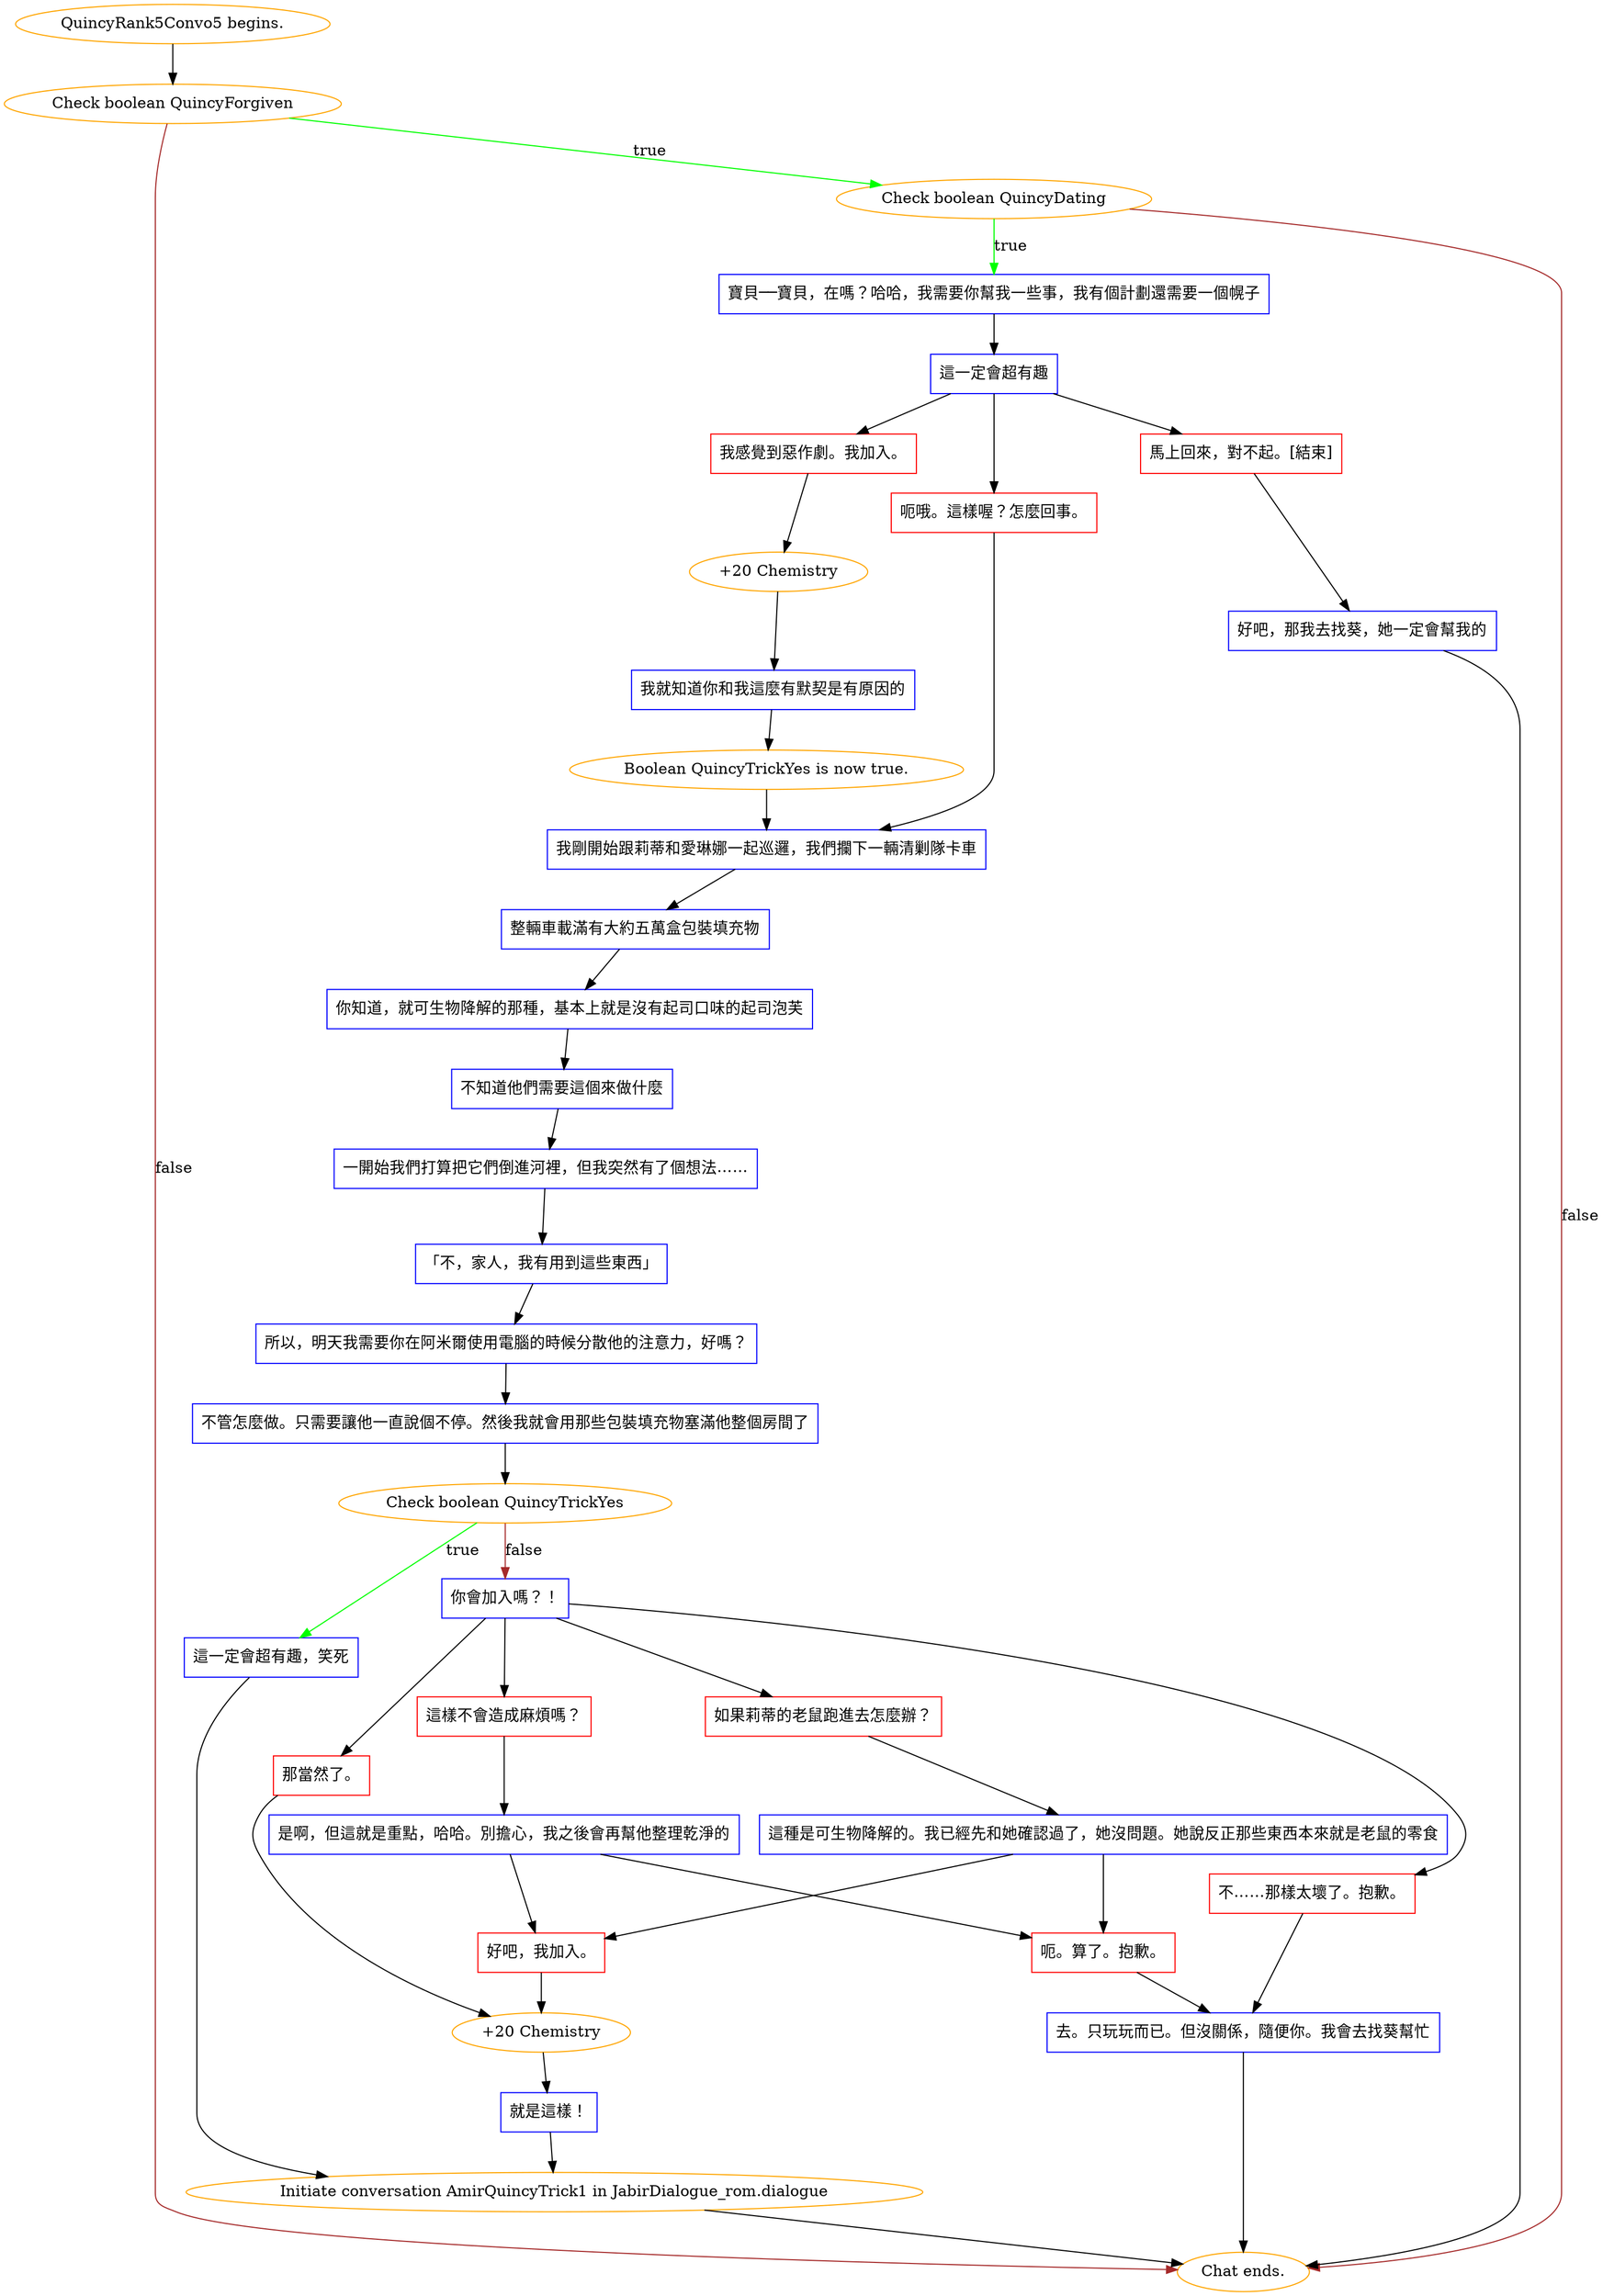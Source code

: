 digraph {
	"QuincyRank5Convo5 begins." [color=orange];
		"QuincyRank5Convo5 begins." -> j2406381004;
	j2406381004 [label="Check boolean QuincyForgiven",color=orange];
		j2406381004 -> j2463720372 [label=true,color=green];
		j2406381004 -> "Chat ends." [label=false,color=brown];
	j2463720372 [label="Check boolean QuincyDating",color=orange];
		j2463720372 -> j4100761560 [label=true,color=green];
		j2463720372 -> "Chat ends." [label=false,color=brown];
	"Chat ends." [color=orange];
	j4100761560 [label="寶貝──寶貝，在嗎？哈哈，我需要你幫我一些事，我有個計劃還需要一個幌子",shape=box,color=blue];
		j4100761560 -> j510024302;
	j510024302 [label="這一定會超有趣",shape=box,color=blue];
		j510024302 -> j1408873872;
		j510024302 -> j2299583467;
		j510024302 -> j659255470;
	j1408873872 [label="我感覺到惡作劇。我加入。",shape=box,color=red];
		j1408873872 -> j3090654685;
	j2299583467 [label="呃哦。這樣喔？怎麼回事。",shape=box,color=red];
		j2299583467 -> j3610355548;
	j659255470 [label="馬上回來，對不起。[結束]",shape=box,color=red];
		j659255470 -> j1591072248;
	j3090654685 [label="+20 Chemistry",color=orange];
		j3090654685 -> j2209850471;
	j3610355548 [label="我剛開始跟莉蒂和愛琳娜一起巡邏，我們攔下一輛清剿隊卡車",shape=box,color=blue];
		j3610355548 -> j3118157973;
	j1591072248 [label="好吧，那我去找葵，她一定會幫我的",shape=box,color=blue];
		j1591072248 -> "Chat ends.";
	j2209850471 [label="我就知道你和我這麼有默契是有原因的",shape=box,color=blue];
		j2209850471 -> j3328401898;
	j3118157973 [label="整輛車載滿有大約五萬盒包裝填充物",shape=box,color=blue];
		j3118157973 -> j2742977599;
	j3328401898 [label="Boolean QuincyTrickYes is now true.",color=orange];
		j3328401898 -> j3610355548;
	j2742977599 [label="你知道，就可生物降解的那種，基本上就是沒有起司口味的起司泡芙",shape=box,color=blue];
		j2742977599 -> j609010289;
	j609010289 [label="不知道他們需要這個來做什麼",shape=box,color=blue];
		j609010289 -> j816269228;
	j816269228 [label="一開始我們打算把它們倒進河裡，但我突然有了個想法……",shape=box,color=blue];
		j816269228 -> j1013669729;
	j1013669729 [label="「不，家人，我有用到這些東西」",shape=box,color=blue];
		j1013669729 -> j2333233007;
	j2333233007 [label="所以，明天我需要你在阿米爾使用電腦的時候分散他的注意力，好嗎？",shape=box,color=blue];
		j2333233007 -> j1456175079;
	j1456175079 [label="不管怎麼做。只需要讓他一直說個不停。然後我就會用那些包裝填充物塞滿他整個房間了",shape=box,color=blue];
		j1456175079 -> j1473036272;
	j1473036272 [label="Check boolean QuincyTrickYes",color=orange];
		j1473036272 -> j2149883249 [label=true,color=green];
		j1473036272 -> j3434185161 [label=false,color=brown];
	j2149883249 [label="這一定會超有趣，笑死",shape=box,color=blue];
		j2149883249 -> "Initiate conversation AmirQuincyTrick1 in JabirDialogue_rom.dialogue";
	j3434185161 [label="你會加入嗎？！",shape=box,color=blue];
		j3434185161 -> j2348654905;
		j3434185161 -> j1540312746;
		j3434185161 -> j115804743;
		j3434185161 -> j612142576;
	"Initiate conversation AmirQuincyTrick1 in JabirDialogue_rom.dialogue" [label="Initiate conversation AmirQuincyTrick1 in JabirDialogue_rom.dialogue",color=orange];
		"Initiate conversation AmirQuincyTrick1 in JabirDialogue_rom.dialogue" -> "Chat ends.";
	j2348654905 [label="那當然了。",shape=box,color=red];
		j2348654905 -> j4091247020;
	j1540312746 [label="這樣不會造成麻煩嗎？",shape=box,color=red];
		j1540312746 -> j3503641478;
	j115804743 [label="如果莉蒂的老鼠跑進去怎麼辦？",shape=box,color=red];
		j115804743 -> j615046088;
	j612142576 [label="不……那樣太壞了。抱歉。",shape=box,color=red];
		j612142576 -> j1434227594;
	j4091247020 [label="+20 Chemistry",color=orange];
		j4091247020 -> j917191016;
	j3503641478 [label="是啊，但這就是重點，哈哈。別擔心，我之後會再幫他整理乾淨的",shape=box,color=blue];
		j3503641478 -> j2282958456;
		j3503641478 -> j1653705223;
	j615046088 [label="這種是可生物降解的。我已經先和她確認過了，她沒問題。她說反正那些東西本來就是老鼠的零食",shape=box,color=blue];
		j615046088 -> j2282958456;
		j615046088 -> j1653705223;
	j1434227594 [label="去。只玩玩而已。但沒關係，隨便你。我會去找葵幫忙",shape=box,color=blue];
		j1434227594 -> "Chat ends.";
	j917191016 [label="就是這樣！",shape=box,color=blue];
		j917191016 -> "Initiate conversation AmirQuincyTrick1 in JabirDialogue_rom.dialogue";
	j2282958456 [label="好吧，我加入。",shape=box,color=red];
		j2282958456 -> j4091247020;
	j1653705223 [label="呃。算了。抱歉。",shape=box,color=red];
		j1653705223 -> j1434227594;
}